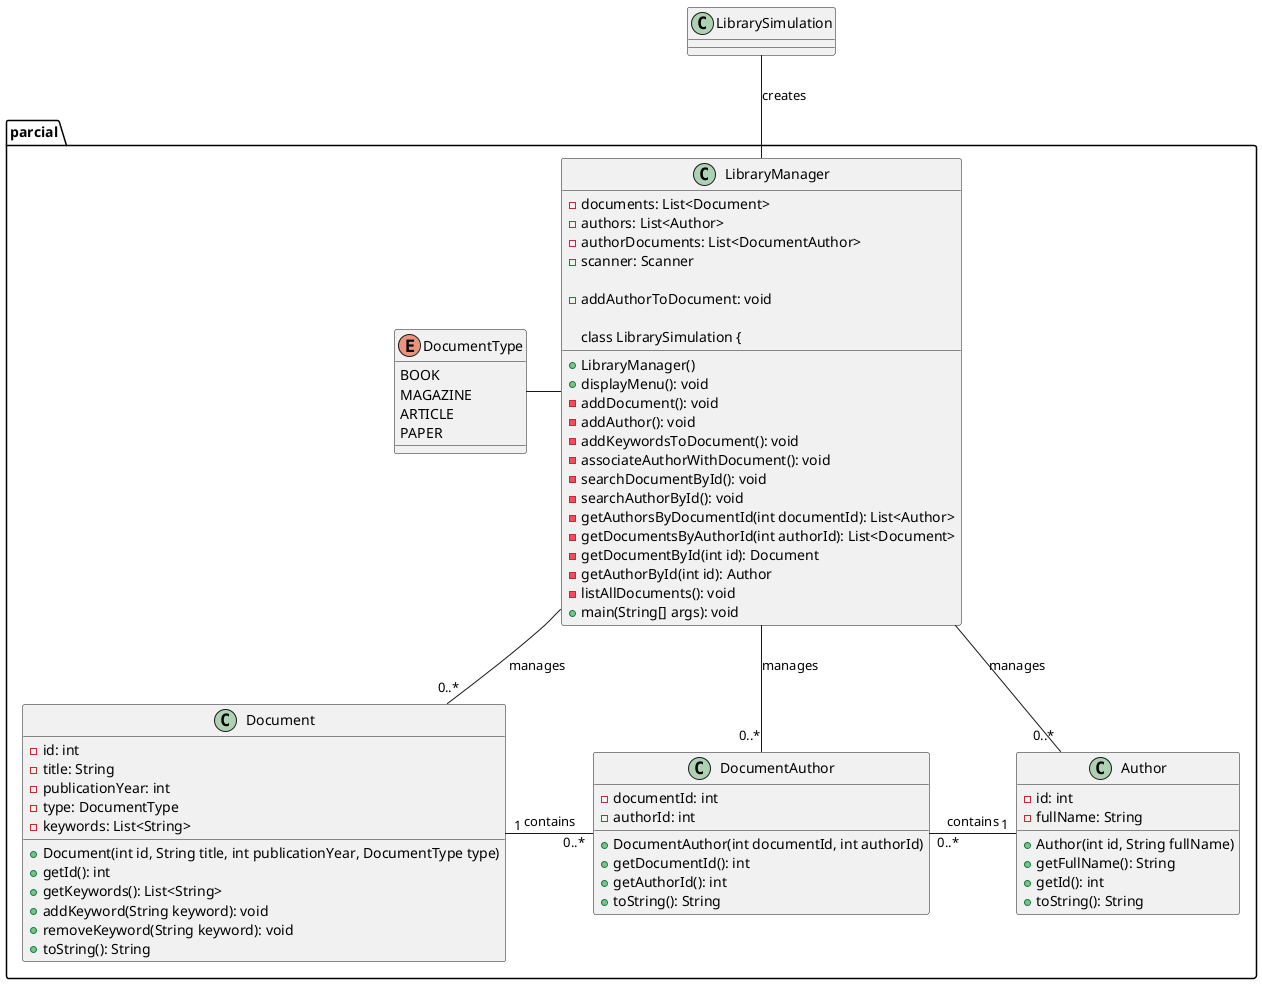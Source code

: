 @startuml
package "parcial" {
    class Author {
        - id: int
        - fullName: String

        + Author(int id, String fullName)
        + getFullName(): String
        + getId(): int
        + toString(): String
    }

    enum DocumentType {
        BOOK
        MAGAZINE
        ARTICLE
        PAPER
    }

    class Document {
        - id: int
        - title: String
        - publicationYear: int
        - type: DocumentType
        - keywords: List<String>

        + Document(int id, String title, int publicationYear, DocumentType type)
        + getId(): int
        + getKeywords(): List<String>
        + addKeyword(String keyword): void
        + removeKeyword(String keyword): void
        + toString(): String
    }

    class DocumentAuthor {
        - documentId: int
        - authorId: int

        + DocumentAuthor(int documentId, int authorId)
        + getDocumentId(): int
        + getAuthorId(): int
        + toString(): String
    }

    class LibraryManager {
        - documents: List<Document>
        - authors: List<Author>
        - authorDocuments: List<DocumentAuthor>
        - scanner: Scanner

        + LibraryManager()
        + displayMenu(): void
        - addDocument(): void
        - addAuthorToDocument: void
        - addAuthor(): void
        - addKeywordsToDocument(): void
        - associateAuthorWithDocument(): void
        - searchDocumentById(): void
        - searchAuthorById(): void
        - getAuthorsByDocumentId(int documentId): List<Author>
        - getDocumentsByAuthorId(int authorId): List<Document>
        - getDocumentById(int id): Document
        - getAuthorById(int id): Author
        - listAllDocuments(): void
  
    class LibrarySimulation {
        + main(String[] args): void
    }
}

LibraryManager -- "0..*" Document : manages
LibraryManager -- "0..*" Author : manages
LibraryManager -- "0..*" DocumentAuthor : manages
Author "1" -l- "0..*" DocumentAuthor : contains
Document "1" -r- "0..*"DocumentAuthor : contains
DocumentType -r- LibraryManager
LibrarySimulation -- LibraryManager : creates

@enduml
